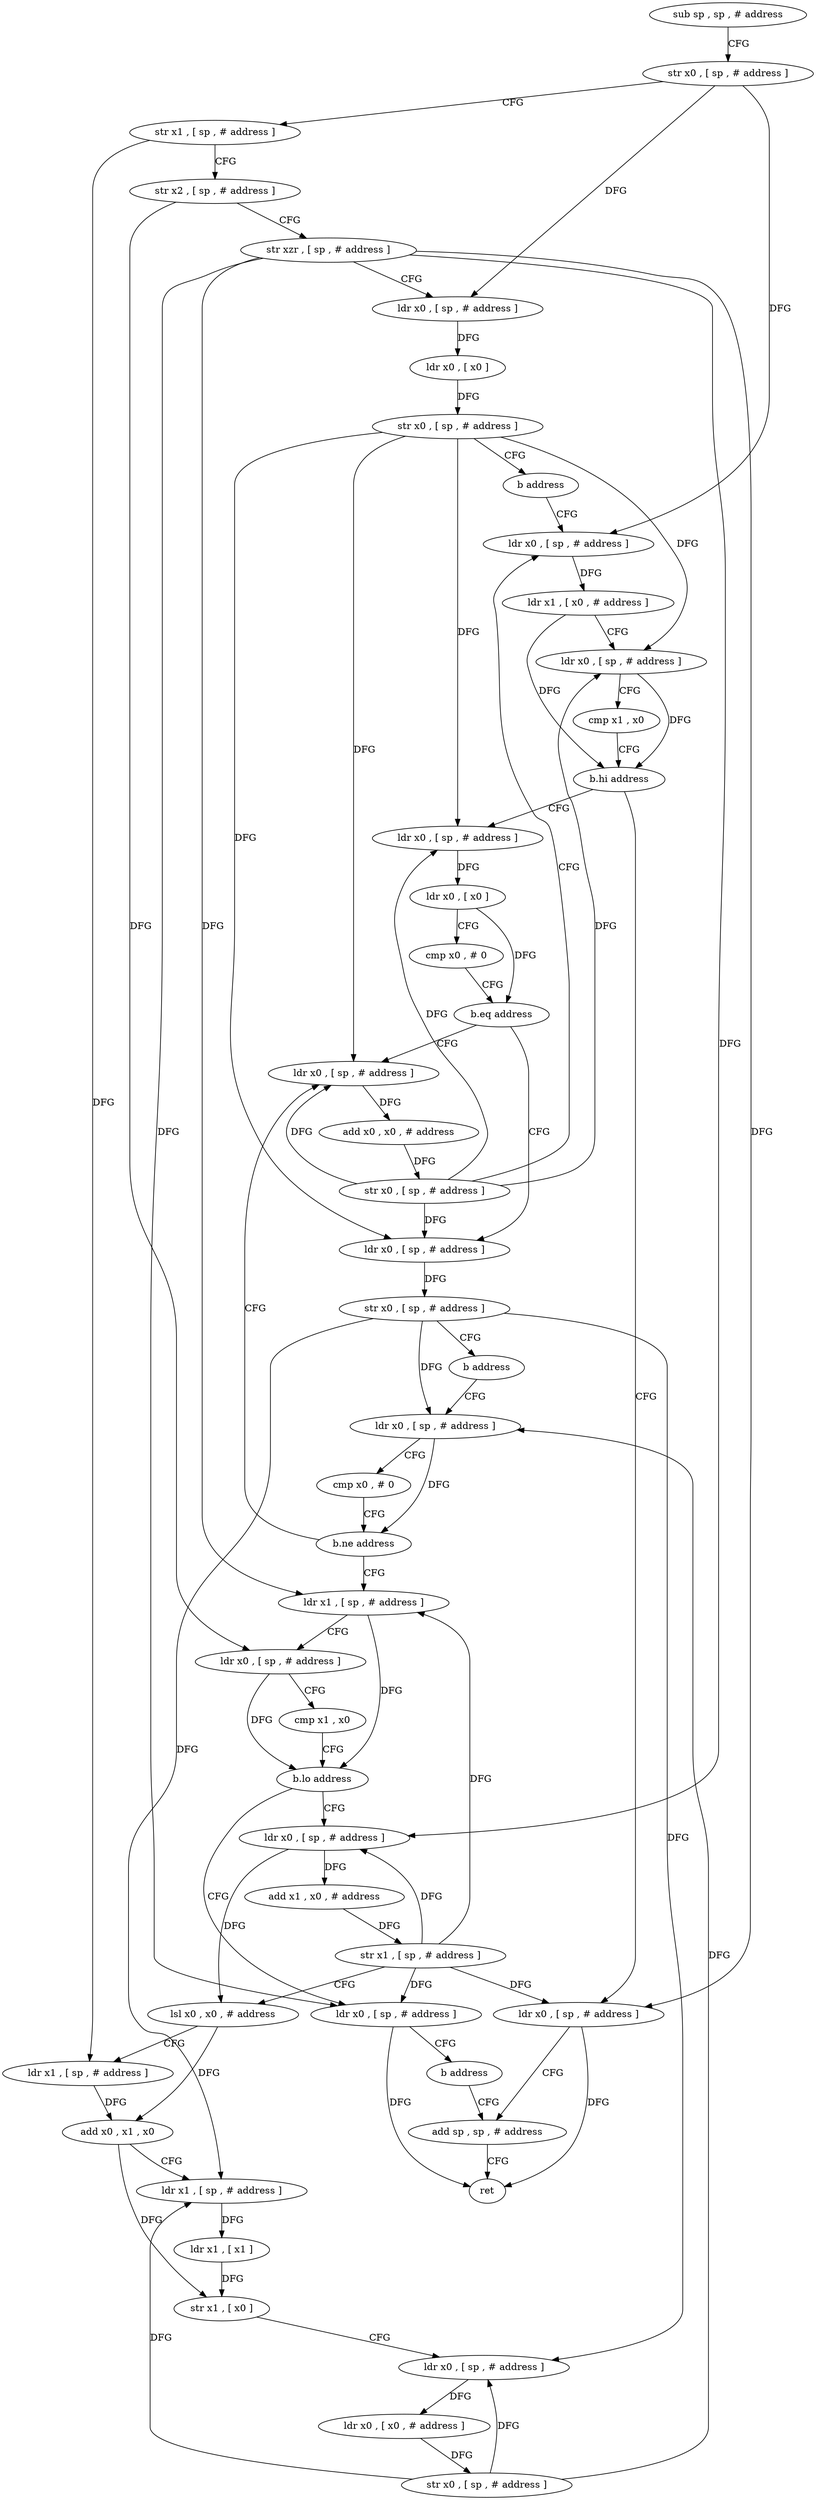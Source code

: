 digraph "func" {
"4316908" [label = "sub sp , sp , # address" ]
"4316912" [label = "str x0 , [ sp , # address ]" ]
"4316916" [label = "str x1 , [ sp , # address ]" ]
"4316920" [label = "str x2 , [ sp , # address ]" ]
"4316924" [label = "str xzr , [ sp , # address ]" ]
"4316928" [label = "ldr x0 , [ sp , # address ]" ]
"4316932" [label = "ldr x0 , [ x0 ]" ]
"4316936" [label = "str x0 , [ sp , # address ]" ]
"4316940" [label = "b address" ]
"4317068" [label = "ldr x0 , [ sp , # address ]" ]
"4317072" [label = "ldr x1 , [ x0 , # address ]" ]
"4317076" [label = "ldr x0 , [ sp , # address ]" ]
"4317080" [label = "cmp x1 , x0" ]
"4317084" [label = "b.hi address" ]
"4316944" [label = "ldr x0 , [ sp , # address ]" ]
"4317088" [label = "ldr x0 , [ sp , # address ]" ]
"4316948" [label = "ldr x0 , [ x0 ]" ]
"4316952" [label = "cmp x0 , # 0" ]
"4316956" [label = "b.eq address" ]
"4317056" [label = "ldr x0 , [ sp , # address ]" ]
"4316960" [label = "ldr x0 , [ sp , # address ]" ]
"4317092" [label = "add sp , sp , # address" ]
"4317060" [label = "add x0 , x0 , # address" ]
"4317064" [label = "str x0 , [ sp , # address ]" ]
"4316964" [label = "str x0 , [ sp , # address ]" ]
"4316968" [label = "b address" ]
"4317044" [label = "ldr x0 , [ sp , # address ]" ]
"4317048" [label = "cmp x0 , # 0" ]
"4317052" [label = "b.ne address" ]
"4316972" [label = "ldr x1 , [ sp , # address ]" ]
"4316976" [label = "ldr x0 , [ sp , # address ]" ]
"4316980" [label = "cmp x1 , x0" ]
"4316984" [label = "b.lo address" ]
"4316996" [label = "ldr x0 , [ sp , # address ]" ]
"4316988" [label = "ldr x0 , [ sp , # address ]" ]
"4317000" [label = "add x1 , x0 , # address" ]
"4317004" [label = "str x1 , [ sp , # address ]" ]
"4317008" [label = "lsl x0 , x0 , # address" ]
"4317012" [label = "ldr x1 , [ sp , # address ]" ]
"4317016" [label = "add x0 , x1 , x0" ]
"4317020" [label = "ldr x1 , [ sp , # address ]" ]
"4317024" [label = "ldr x1 , [ x1 ]" ]
"4317028" [label = "str x1 , [ x0 ]" ]
"4317032" [label = "ldr x0 , [ sp , # address ]" ]
"4317036" [label = "ldr x0 , [ x0 , # address ]" ]
"4317040" [label = "str x0 , [ sp , # address ]" ]
"4316992" [label = "b address" ]
"4317096" [label = "ret" ]
"4316908" -> "4316912" [ label = "CFG" ]
"4316912" -> "4316916" [ label = "CFG" ]
"4316912" -> "4316928" [ label = "DFG" ]
"4316912" -> "4317068" [ label = "DFG" ]
"4316916" -> "4316920" [ label = "CFG" ]
"4316916" -> "4317012" [ label = "DFG" ]
"4316920" -> "4316924" [ label = "CFG" ]
"4316920" -> "4316976" [ label = "DFG" ]
"4316924" -> "4316928" [ label = "CFG" ]
"4316924" -> "4317088" [ label = "DFG" ]
"4316924" -> "4316972" [ label = "DFG" ]
"4316924" -> "4316996" [ label = "DFG" ]
"4316924" -> "4316988" [ label = "DFG" ]
"4316928" -> "4316932" [ label = "DFG" ]
"4316932" -> "4316936" [ label = "DFG" ]
"4316936" -> "4316940" [ label = "CFG" ]
"4316936" -> "4317076" [ label = "DFG" ]
"4316936" -> "4316944" [ label = "DFG" ]
"4316936" -> "4317056" [ label = "DFG" ]
"4316936" -> "4316960" [ label = "DFG" ]
"4316940" -> "4317068" [ label = "CFG" ]
"4317068" -> "4317072" [ label = "DFG" ]
"4317072" -> "4317076" [ label = "CFG" ]
"4317072" -> "4317084" [ label = "DFG" ]
"4317076" -> "4317080" [ label = "CFG" ]
"4317076" -> "4317084" [ label = "DFG" ]
"4317080" -> "4317084" [ label = "CFG" ]
"4317084" -> "4316944" [ label = "CFG" ]
"4317084" -> "4317088" [ label = "CFG" ]
"4316944" -> "4316948" [ label = "DFG" ]
"4317088" -> "4317092" [ label = "CFG" ]
"4317088" -> "4317096" [ label = "DFG" ]
"4316948" -> "4316952" [ label = "CFG" ]
"4316948" -> "4316956" [ label = "DFG" ]
"4316952" -> "4316956" [ label = "CFG" ]
"4316956" -> "4317056" [ label = "CFG" ]
"4316956" -> "4316960" [ label = "CFG" ]
"4317056" -> "4317060" [ label = "DFG" ]
"4316960" -> "4316964" [ label = "DFG" ]
"4317092" -> "4317096" [ label = "CFG" ]
"4317060" -> "4317064" [ label = "DFG" ]
"4317064" -> "4317068" [ label = "CFG" ]
"4317064" -> "4317076" [ label = "DFG" ]
"4317064" -> "4316944" [ label = "DFG" ]
"4317064" -> "4317056" [ label = "DFG" ]
"4317064" -> "4316960" [ label = "DFG" ]
"4316964" -> "4316968" [ label = "CFG" ]
"4316964" -> "4317044" [ label = "DFG" ]
"4316964" -> "4317020" [ label = "DFG" ]
"4316964" -> "4317032" [ label = "DFG" ]
"4316968" -> "4317044" [ label = "CFG" ]
"4317044" -> "4317048" [ label = "CFG" ]
"4317044" -> "4317052" [ label = "DFG" ]
"4317048" -> "4317052" [ label = "CFG" ]
"4317052" -> "4316972" [ label = "CFG" ]
"4317052" -> "4317056" [ label = "CFG" ]
"4316972" -> "4316976" [ label = "CFG" ]
"4316972" -> "4316984" [ label = "DFG" ]
"4316976" -> "4316980" [ label = "CFG" ]
"4316976" -> "4316984" [ label = "DFG" ]
"4316980" -> "4316984" [ label = "CFG" ]
"4316984" -> "4316996" [ label = "CFG" ]
"4316984" -> "4316988" [ label = "CFG" ]
"4316996" -> "4317000" [ label = "DFG" ]
"4316996" -> "4317008" [ label = "DFG" ]
"4316988" -> "4316992" [ label = "CFG" ]
"4316988" -> "4317096" [ label = "DFG" ]
"4317000" -> "4317004" [ label = "DFG" ]
"4317004" -> "4317008" [ label = "CFG" ]
"4317004" -> "4317088" [ label = "DFG" ]
"4317004" -> "4316972" [ label = "DFG" ]
"4317004" -> "4316996" [ label = "DFG" ]
"4317004" -> "4316988" [ label = "DFG" ]
"4317008" -> "4317012" [ label = "CFG" ]
"4317008" -> "4317016" [ label = "DFG" ]
"4317012" -> "4317016" [ label = "DFG" ]
"4317016" -> "4317020" [ label = "CFG" ]
"4317016" -> "4317028" [ label = "DFG" ]
"4317020" -> "4317024" [ label = "DFG" ]
"4317024" -> "4317028" [ label = "DFG" ]
"4317028" -> "4317032" [ label = "CFG" ]
"4317032" -> "4317036" [ label = "DFG" ]
"4317036" -> "4317040" [ label = "DFG" ]
"4317040" -> "4317044" [ label = "DFG" ]
"4317040" -> "4317020" [ label = "DFG" ]
"4317040" -> "4317032" [ label = "DFG" ]
"4316992" -> "4317092" [ label = "CFG" ]
}
